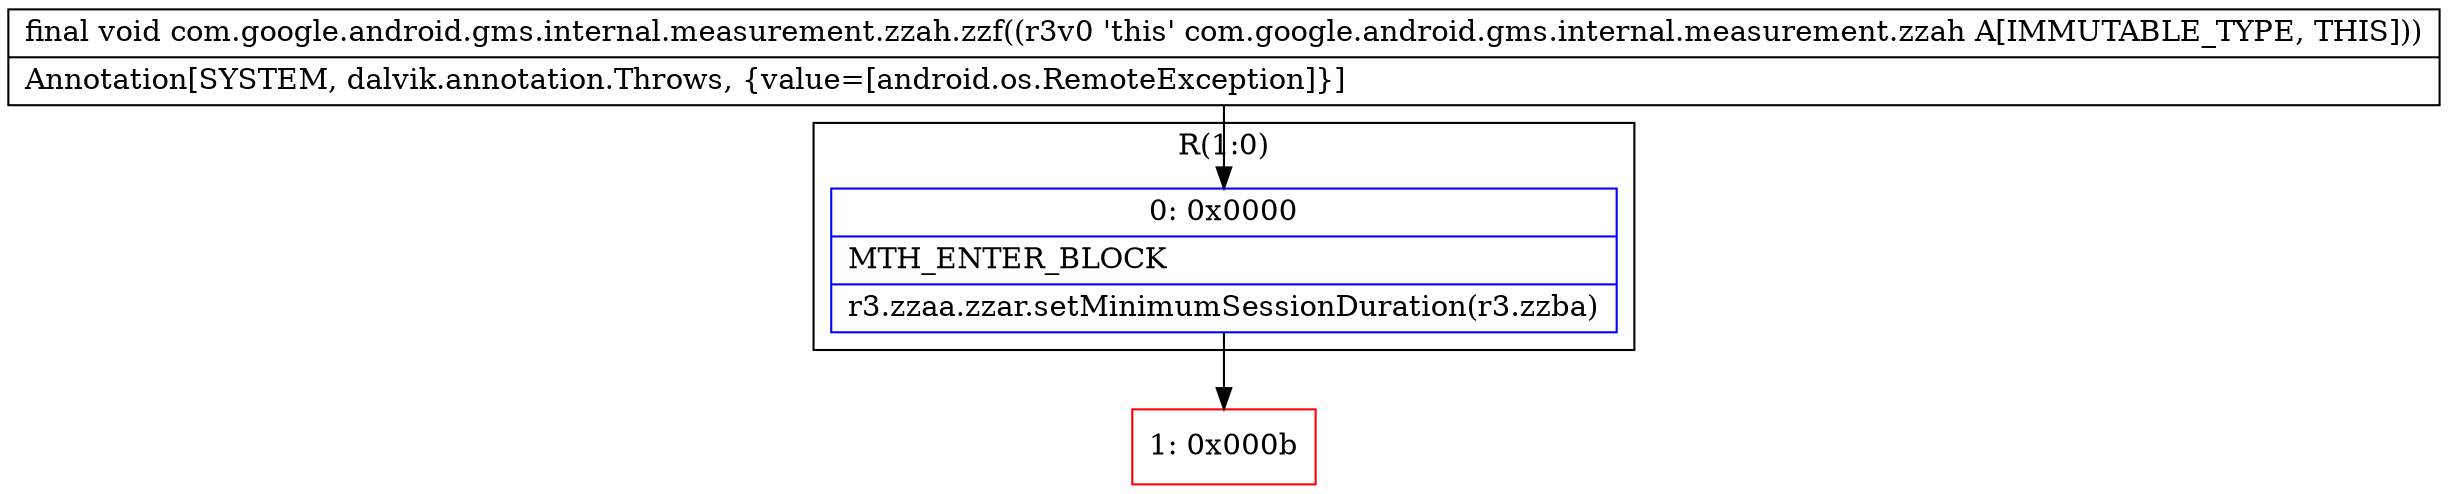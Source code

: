digraph "CFG forcom.google.android.gms.internal.measurement.zzah.zzf()V" {
subgraph cluster_Region_1732140136 {
label = "R(1:0)";
node [shape=record,color=blue];
Node_0 [shape=record,label="{0\:\ 0x0000|MTH_ENTER_BLOCK\l|r3.zzaa.zzar.setMinimumSessionDuration(r3.zzba)\l}"];
}
Node_1 [shape=record,color=red,label="{1\:\ 0x000b}"];
MethodNode[shape=record,label="{final void com.google.android.gms.internal.measurement.zzah.zzf((r3v0 'this' com.google.android.gms.internal.measurement.zzah A[IMMUTABLE_TYPE, THIS]))  | Annotation[SYSTEM, dalvik.annotation.Throws, \{value=[android.os.RemoteException]\}]\l}"];
MethodNode -> Node_0;
Node_0 -> Node_1;
}

